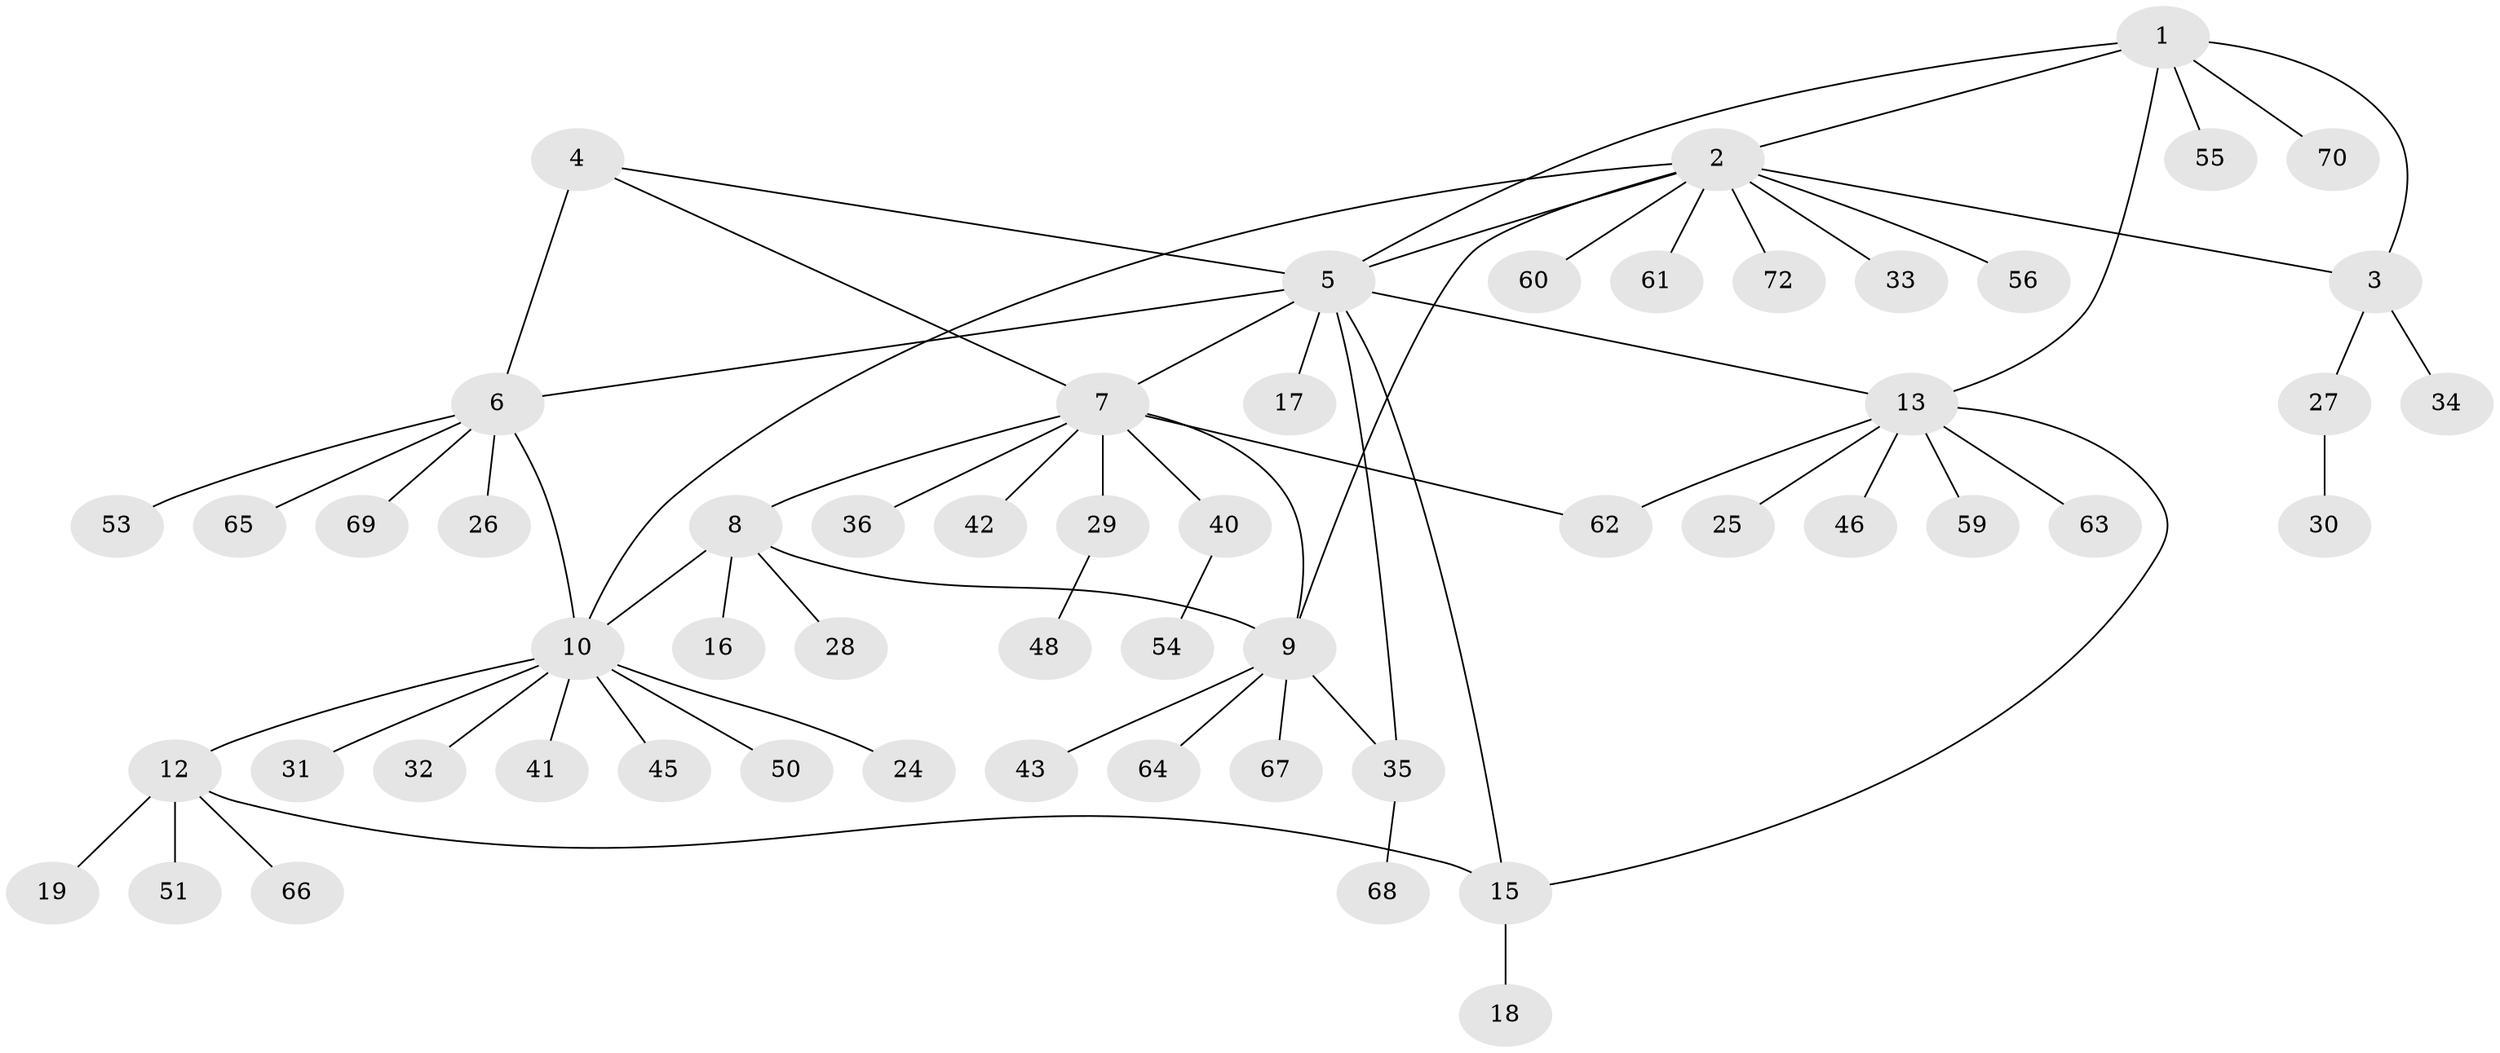 // original degree distribution, {7: 0.05555555555555555, 9: 0.027777777777777776, 4: 0.027777777777777776, 3: 0.125, 5: 0.041666666666666664, 10: 0.027777777777777776, 1: 0.6111111111111112, 2: 0.08333333333333333}
// Generated by graph-tools (version 1.1) at 2025/11/02/27/25 16:11:32]
// undirected, 56 vertices, 68 edges
graph export_dot {
graph [start="1"]
  node [color=gray90,style=filled];
  1 [super="+23"];
  2 [super="+58"];
  3;
  4;
  5 [super="+14"];
  6 [super="+37"];
  7 [super="+39"];
  8 [super="+22"];
  9 [super="+20"];
  10 [super="+11"];
  12 [super="+21"];
  13 [super="+52"];
  15;
  16;
  17;
  18 [super="+57"];
  19;
  24;
  25;
  26 [super="+49"];
  27 [super="+38"];
  28;
  29 [super="+44"];
  30;
  31;
  32;
  33;
  34;
  35;
  36;
  40 [super="+47"];
  41;
  42;
  43;
  45;
  46;
  48;
  50;
  51;
  53;
  54 [super="+71"];
  55;
  56;
  59;
  60;
  61;
  62;
  63;
  64;
  65;
  66;
  67;
  68;
  69;
  70;
  72;
  1 -- 2;
  1 -- 3;
  1 -- 5;
  1 -- 13;
  1 -- 55;
  1 -- 70;
  2 -- 3;
  2 -- 9;
  2 -- 10;
  2 -- 33;
  2 -- 56;
  2 -- 60;
  2 -- 61;
  2 -- 72;
  2 -- 5;
  3 -- 27;
  3 -- 34;
  4 -- 5;
  4 -- 6;
  4 -- 7;
  5 -- 6 [weight=2];
  5 -- 17;
  5 -- 35;
  5 -- 7;
  5 -- 13;
  5 -- 15;
  6 -- 10;
  6 -- 26;
  6 -- 53;
  6 -- 69;
  6 -- 65;
  7 -- 8;
  7 -- 9;
  7 -- 29;
  7 -- 36;
  7 -- 40;
  7 -- 42;
  7 -- 62;
  8 -- 9;
  8 -- 10;
  8 -- 16;
  8 -- 28;
  9 -- 35;
  9 -- 43;
  9 -- 64;
  9 -- 67;
  10 -- 12 [weight=2];
  10 -- 24;
  10 -- 31;
  10 -- 32;
  10 -- 41;
  10 -- 50;
  10 -- 45;
  12 -- 15;
  12 -- 19;
  12 -- 66;
  12 -- 51;
  13 -- 15;
  13 -- 25;
  13 -- 46;
  13 -- 59;
  13 -- 62;
  13 -- 63;
  15 -- 18;
  27 -- 30;
  29 -- 48;
  35 -- 68;
  40 -- 54;
}
